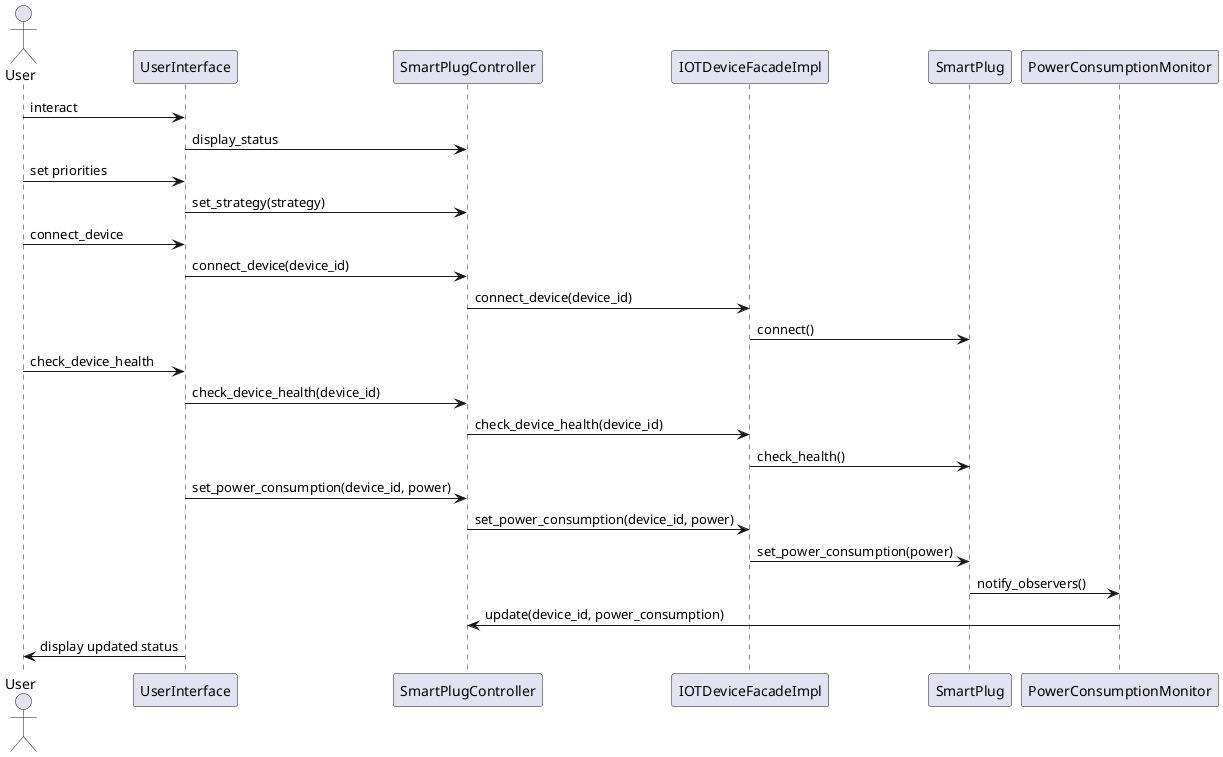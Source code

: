 @startuml
actor User
participant UserInterface
participant SmartPlugController
participant IOTDeviceFacadeImpl
participant SmartPlug
participant PowerConsumptionMonitor

User -> UserInterface : interact
UserInterface -> SmartPlugController : display_status
User -> UserInterface : set priorities
UserInterface -> SmartPlugController : set_strategy(strategy)
User -> UserInterface : connect_device
UserInterface -> SmartPlugController : connect_device(device_id)
SmartPlugController -> IOTDeviceFacadeImpl : connect_device(device_id)
IOTDeviceFacadeImpl -> SmartPlug : connect()
User -> UserInterface : check_device_health
UserInterface -> SmartPlugController : check_device_health(device_id)
SmartPlugController -> IOTDeviceFacadeImpl : check_device_health(device_id)
IOTDeviceFacadeImpl -> SmartPlug : check_health()

UserInterface -> SmartPlugController : set_power_consumption(device_id, power)
SmartPlugController -> IOTDeviceFacadeImpl : set_power_consumption(device_id, power)
IOTDeviceFacadeImpl -> SmartPlug : set_power_consumption(power)
SmartPlug -> PowerConsumptionMonitor : notify_observers()
PowerConsumptionMonitor -> SmartPlugController : update(device_id, power_consumption)

UserInterface -> User : display updated status
@enduml
